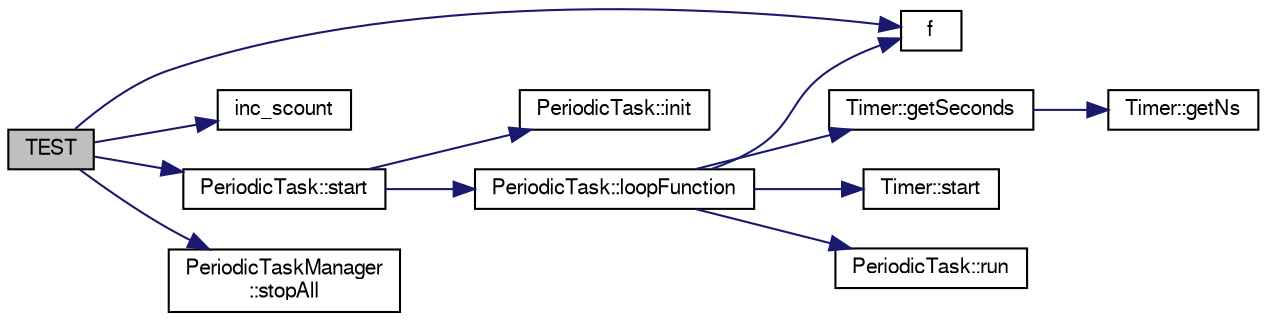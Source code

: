 digraph "TEST"
{
  edge [fontname="FreeSans",fontsize="10",labelfontname="FreeSans",labelfontsize="10"];
  node [fontname="FreeSans",fontsize="10",shape=record];
  rankdir="LR";
  Node1 [label="TEST",height=0.2,width=0.4,color="black", fillcolor="grey75", style="filled", fontcolor="black"];
  Node1 -> Node2 [color="midnightblue",fontsize="10",style="solid",fontname="FreeSans"];
  Node2 [label="f",height=0.2,width=0.4,color="black", fillcolor="white", style="filled",URL="$dc/dd7/test__casadi_8cpp.html#ae20d7fba59865a21504b65cdb44cbfe5"];
  Node1 -> Node3 [color="midnightblue",fontsize="10",style="solid",fontname="FreeSans"];
  Node3 [label="inc_scount",height=0.2,width=0.4,color="black", fillcolor="white", style="filled",URL="$dc/ddb/test__periodic__tasks_8cpp.html#af19082c18a61cca79f6ffda46e469dc4"];
  Node1 -> Node4 [color="midnightblue",fontsize="10",style="solid",fontname="FreeSans"];
  Node4 [label="PeriodicTask::start",height=0.2,width=0.4,color="black", fillcolor="white", style="filled",URL="$de/d2f/class_periodic_task.html#a23a65ac2dff9750a0f0d6416f2f32a6f"];
  Node4 -> Node5 [color="midnightblue",fontsize="10",style="solid",fontname="FreeSans"];
  Node5 [label="PeriodicTask::init",height=0.2,width=0.4,color="black", fillcolor="white", style="filled",URL="$de/d2f/class_periodic_task.html#a8bc384b67a67e01b29afc0362732204d"];
  Node4 -> Node6 [color="midnightblue",fontsize="10",style="solid",fontname="FreeSans"];
  Node6 [label="PeriodicTask::loopFunction",height=0.2,width=0.4,color="black", fillcolor="white", style="filled",URL="$de/d2f/class_periodic_task.html#a749e849501c8369723c1b7822c5a2dc5"];
  Node6 -> Node2 [color="midnightblue",fontsize="10",style="solid",fontname="FreeSans"];
  Node6 -> Node7 [color="midnightblue",fontsize="10",style="solid",fontname="FreeSans"];
  Node7 [label="Timer::getSeconds",height=0.2,width=0.4,color="black", fillcolor="white", style="filled",URL="$d8/d08/class_timer.html#aa42cb0519d30540b49a8c73f8ea81470"];
  Node7 -> Node8 [color="midnightblue",fontsize="10",style="solid",fontname="FreeSans"];
  Node8 [label="Timer::getNs",height=0.2,width=0.4,color="black", fillcolor="white", style="filled",URL="$d8/d08/class_timer.html#a737da4ccd6ba451d0c03b6c4fef6e5e9"];
  Node6 -> Node9 [color="midnightblue",fontsize="10",style="solid",fontname="FreeSans"];
  Node9 [label="Timer::start",height=0.2,width=0.4,color="black", fillcolor="white", style="filled",URL="$d8/d08/class_timer.html#a3a8b5272198d029779dc9302a54305a8"];
  Node6 -> Node10 [color="midnightblue",fontsize="10",style="solid",fontname="FreeSans"];
  Node10 [label="PeriodicTask::run",height=0.2,width=0.4,color="black", fillcolor="white", style="filled",URL="$de/d2f/class_periodic_task.html#ae6976f44c995555b6403b38443fb2eb5"];
  Node1 -> Node11 [color="midnightblue",fontsize="10",style="solid",fontname="FreeSans"];
  Node11 [label="PeriodicTaskManager\l::stopAll",height=0.2,width=0.4,color="black", fillcolor="white", style="filled",URL="$d2/d31/class_periodic_task_manager.html#ac3a6d2e72967f7e1045b546fdb5d7eaa"];
}
